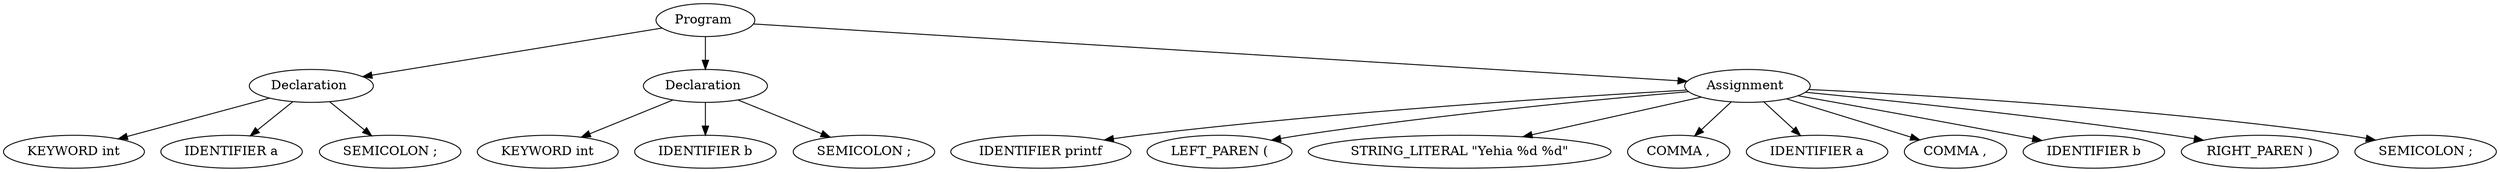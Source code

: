 digraph ParseTree {
  1586828941 [label="Program "];
  1136179294 [label="Declaration "];
  761789158 [label="KEYWORD int"];
  1136179294 -> 761789158;
  1620902600 [label="IDENTIFIER a"];
  1136179294 -> 1620902600;
  373969192 [label="SEMICOLON ;"];
  1136179294 -> 373969192;
  1586828941 -> 1136179294;
  280392183 [label="Declaration "];
  34867661 [label="KEYWORD int"];
  280392183 -> 34867661;
  169328645 [label="IDENTIFIER b"];
  280392183 -> 169328645;
  1309672318 [label="SEMICOLON ;"];
  280392183 -> 1309672318;
  1586828941 -> 280392183;
  1837824642 [label="Assignment "];
  1332927647 [label="IDENTIFIER printf"];
  1837824642 -> 1332927647;
  2068916892 [label="LEFT_PAREN ("];
  1837824642 -> 2068916892;
  898948475 [label="STRING_LITERAL \"Yehia %d %d\""];
  1837824642 -> 898948475;
  259030945 [label="COMMA ,"];
  1837824642 -> 259030945;
  1447021812 [label="IDENTIFIER a"];
  1837824642 -> 1447021812;
  617093477 [label="COMMA ,"];
  1837824642 -> 617093477;
  933521282 [label="IDENTIFIER b"];
  1837824642 -> 933521282;
  1000709024 [label="RIGHT_PAREN )"];
  1837824642 -> 1000709024;
  332773452 [label="SEMICOLON ;"];
  1837824642 -> 332773452;
  1586828941 -> 1837824642;
}